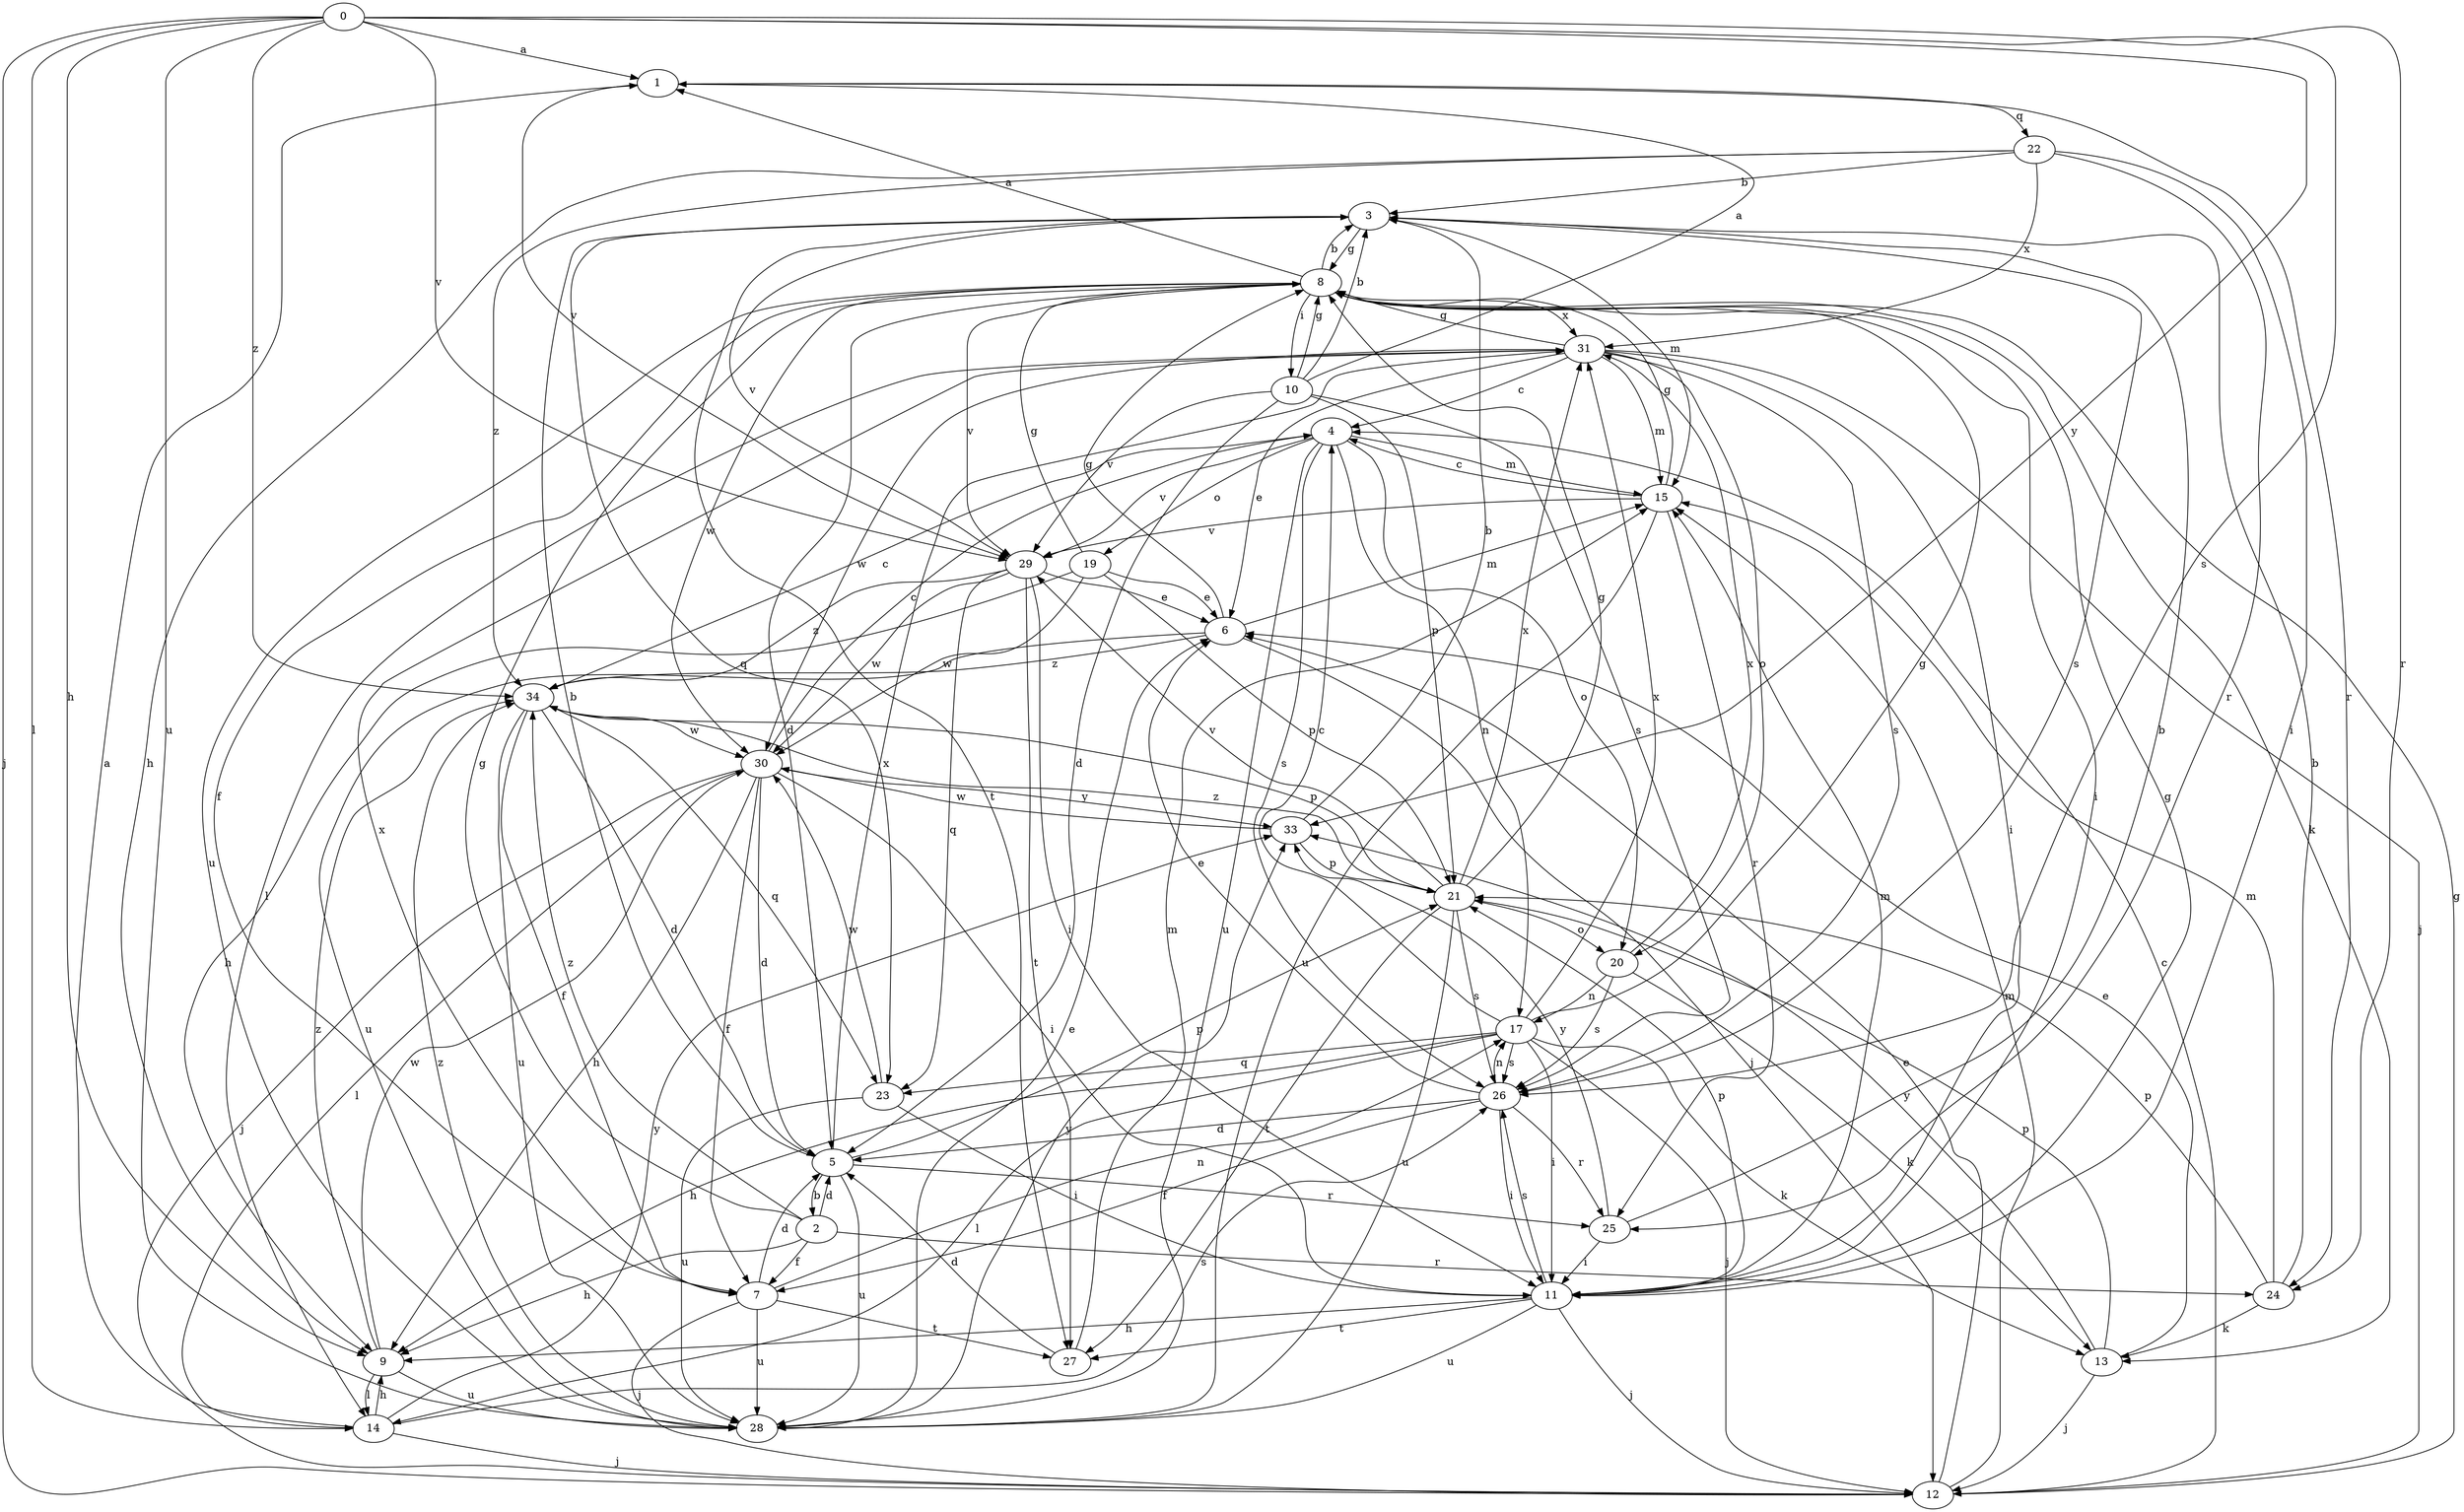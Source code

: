 strict digraph  {
0;
1;
2;
3;
4;
5;
6;
7;
8;
9;
10;
11;
12;
13;
14;
15;
17;
19;
20;
21;
22;
23;
24;
25;
26;
27;
28;
29;
30;
31;
33;
34;
0 -> 1  [label=a];
0 -> 9  [label=h];
0 -> 12  [label=j];
0 -> 14  [label=l];
0 -> 24  [label=r];
0 -> 26  [label=s];
0 -> 28  [label=u];
0 -> 29  [label=v];
0 -> 33  [label=y];
0 -> 34  [label=z];
1 -> 22  [label=q];
1 -> 24  [label=r];
1 -> 29  [label=v];
2 -> 5  [label=d];
2 -> 7  [label=f];
2 -> 8  [label=g];
2 -> 9  [label=h];
2 -> 24  [label=r];
2 -> 34  [label=z];
3 -> 8  [label=g];
3 -> 15  [label=m];
3 -> 23  [label=q];
3 -> 26  [label=s];
3 -> 27  [label=t];
3 -> 29  [label=v];
4 -> 15  [label=m];
4 -> 17  [label=n];
4 -> 19  [label=o];
4 -> 20  [label=o];
4 -> 26  [label=s];
4 -> 28  [label=u];
4 -> 29  [label=v];
5 -> 2  [label=b];
5 -> 3  [label=b];
5 -> 21  [label=p];
5 -> 25  [label=r];
5 -> 28  [label=u];
5 -> 31  [label=x];
6 -> 8  [label=g];
6 -> 12  [label=j];
6 -> 15  [label=m];
6 -> 28  [label=u];
6 -> 34  [label=z];
7 -> 5  [label=d];
7 -> 12  [label=j];
7 -> 17  [label=n];
7 -> 27  [label=t];
7 -> 28  [label=u];
7 -> 31  [label=x];
8 -> 1  [label=a];
8 -> 3  [label=b];
8 -> 5  [label=d];
8 -> 7  [label=f];
8 -> 10  [label=i];
8 -> 11  [label=i];
8 -> 13  [label=k];
8 -> 28  [label=u];
8 -> 29  [label=v];
8 -> 30  [label=w];
8 -> 31  [label=x];
9 -> 14  [label=l];
9 -> 28  [label=u];
9 -> 30  [label=w];
9 -> 34  [label=z];
10 -> 1  [label=a];
10 -> 3  [label=b];
10 -> 5  [label=d];
10 -> 8  [label=g];
10 -> 21  [label=p];
10 -> 26  [label=s];
10 -> 29  [label=v];
11 -> 8  [label=g];
11 -> 9  [label=h];
11 -> 12  [label=j];
11 -> 15  [label=m];
11 -> 21  [label=p];
11 -> 26  [label=s];
11 -> 27  [label=t];
11 -> 28  [label=u];
12 -> 4  [label=c];
12 -> 6  [label=e];
12 -> 8  [label=g];
12 -> 15  [label=m];
13 -> 6  [label=e];
13 -> 12  [label=j];
13 -> 21  [label=p];
13 -> 33  [label=y];
14 -> 1  [label=a];
14 -> 9  [label=h];
14 -> 12  [label=j];
14 -> 26  [label=s];
14 -> 33  [label=y];
15 -> 4  [label=c];
15 -> 8  [label=g];
15 -> 25  [label=r];
15 -> 28  [label=u];
15 -> 29  [label=v];
17 -> 4  [label=c];
17 -> 8  [label=g];
17 -> 9  [label=h];
17 -> 11  [label=i];
17 -> 12  [label=j];
17 -> 13  [label=k];
17 -> 14  [label=l];
17 -> 23  [label=q];
17 -> 26  [label=s];
17 -> 31  [label=x];
19 -> 6  [label=e];
19 -> 8  [label=g];
19 -> 9  [label=h];
19 -> 21  [label=p];
19 -> 30  [label=w];
20 -> 13  [label=k];
20 -> 17  [label=n];
20 -> 26  [label=s];
20 -> 31  [label=x];
21 -> 8  [label=g];
21 -> 20  [label=o];
21 -> 26  [label=s];
21 -> 27  [label=t];
21 -> 28  [label=u];
21 -> 29  [label=v];
21 -> 31  [label=x];
21 -> 34  [label=z];
22 -> 3  [label=b];
22 -> 9  [label=h];
22 -> 11  [label=i];
22 -> 25  [label=r];
22 -> 31  [label=x];
22 -> 34  [label=z];
23 -> 11  [label=i];
23 -> 28  [label=u];
23 -> 30  [label=w];
24 -> 3  [label=b];
24 -> 13  [label=k];
24 -> 15  [label=m];
24 -> 21  [label=p];
25 -> 3  [label=b];
25 -> 11  [label=i];
25 -> 33  [label=y];
26 -> 5  [label=d];
26 -> 6  [label=e];
26 -> 7  [label=f];
26 -> 11  [label=i];
26 -> 17  [label=n];
26 -> 25  [label=r];
27 -> 5  [label=d];
27 -> 15  [label=m];
28 -> 6  [label=e];
28 -> 33  [label=y];
28 -> 34  [label=z];
29 -> 6  [label=e];
29 -> 11  [label=i];
29 -> 23  [label=q];
29 -> 27  [label=t];
29 -> 30  [label=w];
29 -> 34  [label=z];
30 -> 4  [label=c];
30 -> 5  [label=d];
30 -> 7  [label=f];
30 -> 9  [label=h];
30 -> 11  [label=i];
30 -> 12  [label=j];
30 -> 14  [label=l];
30 -> 33  [label=y];
31 -> 4  [label=c];
31 -> 6  [label=e];
31 -> 8  [label=g];
31 -> 11  [label=i];
31 -> 12  [label=j];
31 -> 14  [label=l];
31 -> 15  [label=m];
31 -> 20  [label=o];
31 -> 26  [label=s];
31 -> 30  [label=w];
33 -> 3  [label=b];
33 -> 21  [label=p];
33 -> 30  [label=w];
34 -> 4  [label=c];
34 -> 5  [label=d];
34 -> 7  [label=f];
34 -> 21  [label=p];
34 -> 23  [label=q];
34 -> 28  [label=u];
34 -> 30  [label=w];
}
